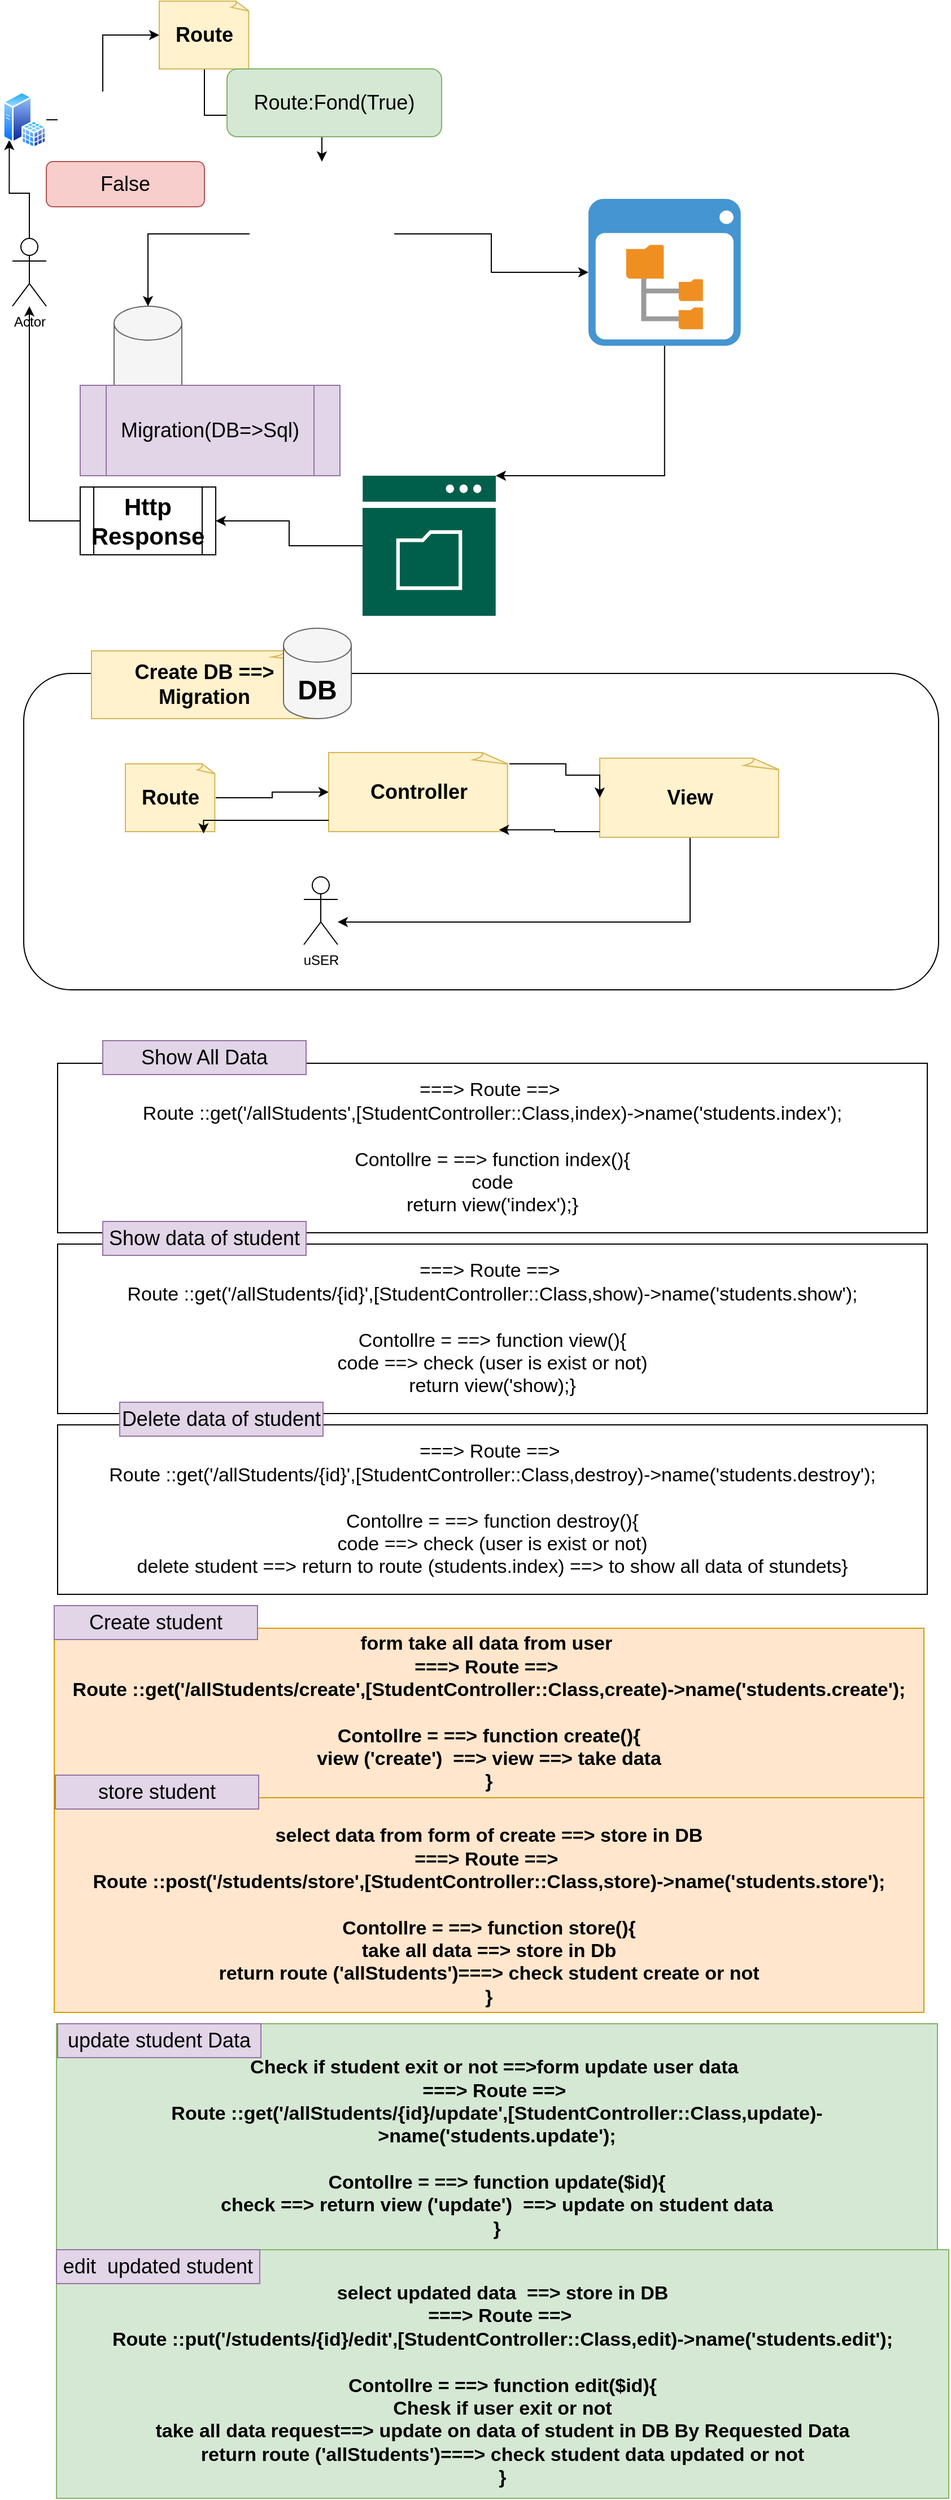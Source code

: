 <mxfile version="26.0.5">
  <diagram name="Page-1" id="fQ-xzuN8cEHuRmv-wpgN">
    <mxGraphModel dx="1050" dy="530" grid="1" gridSize="10" guides="1" tooltips="1" connect="1" arrows="1" fold="1" page="1" pageScale="1" pageWidth="2339" pageHeight="3300" math="0" shadow="0">
      <root>
        <mxCell id="0" />
        <mxCell id="1" parent="0" />
        <mxCell id="c1QbHI2cHVnivCczV5HK-3" style="edgeStyle=orthogonalEdgeStyle;rounded=0;orthogonalLoop=1;jettySize=auto;html=1;entryX=0;entryY=1;entryDx=0;entryDy=0;" edge="1" parent="1" source="c1QbHI2cHVnivCczV5HK-1" target="c1QbHI2cHVnivCczV5HK-2">
          <mxGeometry relative="1" as="geometry" />
        </mxCell>
        <mxCell id="c1QbHI2cHVnivCczV5HK-1" value="Actor" style="shape=umlActor;verticalLabelPosition=bottom;verticalAlign=top;html=1;outlineConnect=0;" vertex="1" parent="1">
          <mxGeometry x="200" y="310" width="30" height="60" as="geometry" />
        </mxCell>
        <mxCell id="c1QbHI2cHVnivCczV5HK-2" value="" style="image;aspect=fixed;perimeter=ellipsePerimeter;html=1;align=center;shadow=0;dashed=0;spacingTop=3;image=img/lib/active_directory/sql_server.svg;" vertex="1" parent="1">
          <mxGeometry x="191.5" y="180" width="38.5" height="50" as="geometry" />
        </mxCell>
        <mxCell id="c1QbHI2cHVnivCczV5HK-7" style="edgeStyle=orthogonalEdgeStyle;rounded=0;orthogonalLoop=1;jettySize=auto;html=1;" edge="1" parent="1" source="c1QbHI2cHVnivCczV5HK-4" target="c1QbHI2cHVnivCczV5HK-5">
          <mxGeometry relative="1" as="geometry" />
        </mxCell>
        <mxCell id="c1QbHI2cHVnivCczV5HK-4" value="&lt;font style=&quot;font-size: 18px;&quot;&gt;&lt;b&gt;Route&lt;/b&gt;&lt;/font&gt;" style="whiteSpace=wrap;html=1;shape=mxgraph.basic.document;fillColor=#fff2cc;strokeColor=#d6b656;" vertex="1" parent="1">
          <mxGeometry x="330" y="100" width="80" height="60" as="geometry" />
        </mxCell>
        <mxCell id="c1QbHI2cHVnivCczV5HK-11" style="edgeStyle=orthogonalEdgeStyle;rounded=0;orthogonalLoop=1;jettySize=auto;html=1;" edge="1" parent="1" source="c1QbHI2cHVnivCczV5HK-5" target="c1QbHI2cHVnivCczV5HK-10">
          <mxGeometry relative="1" as="geometry" />
        </mxCell>
        <mxCell id="c1QbHI2cHVnivCczV5HK-5" value="" style="shape=image;html=1;verticalAlign=top;verticalLabelPosition=bottom;labelBackgroundColor=#ffffff;imageAspect=0;aspect=fixed;image=https://cdn4.iconfinder.com/data/icons/success-filloutline/64/brain-think-brainstorm-creative-idea-128.png" vertex="1" parent="1">
          <mxGeometry x="410" y="242" width="128" height="128" as="geometry" />
        </mxCell>
        <mxCell id="c1QbHI2cHVnivCczV5HK-6" style="edgeStyle=orthogonalEdgeStyle;rounded=0;orthogonalLoop=1;jettySize=auto;html=1;entryX=0;entryY=0.5;entryDx=0;entryDy=0;entryPerimeter=0;" edge="1" parent="1" source="c1QbHI2cHVnivCczV5HK-2" target="c1QbHI2cHVnivCczV5HK-4">
          <mxGeometry relative="1" as="geometry" />
        </mxCell>
        <mxCell id="c1QbHI2cHVnivCczV5HK-8" value="" style="shape=cylinder3;whiteSpace=wrap;html=1;boundedLbl=1;backgroundOutline=1;size=15;fillColor=#f5f5f5;fontColor=#333333;strokeColor=#666666;" vertex="1" parent="1">
          <mxGeometry x="290" y="370" width="60" height="90" as="geometry" />
        </mxCell>
        <mxCell id="c1QbHI2cHVnivCczV5HK-9" style="edgeStyle=orthogonalEdgeStyle;rounded=0;orthogonalLoop=1;jettySize=auto;html=1;entryX=0.5;entryY=0;entryDx=0;entryDy=0;entryPerimeter=0;" edge="1" parent="1" source="c1QbHI2cHVnivCczV5HK-5" target="c1QbHI2cHVnivCczV5HK-8">
          <mxGeometry relative="1" as="geometry" />
        </mxCell>
        <mxCell id="c1QbHI2cHVnivCczV5HK-13" style="edgeStyle=orthogonalEdgeStyle;rounded=0;orthogonalLoop=1;jettySize=auto;html=1;" edge="1" parent="1" source="c1QbHI2cHVnivCczV5HK-10" target="c1QbHI2cHVnivCczV5HK-12">
          <mxGeometry relative="1" as="geometry">
            <Array as="points">
              <mxPoint x="777" y="520" />
            </Array>
          </mxGeometry>
        </mxCell>
        <mxCell id="c1QbHI2cHVnivCczV5HK-10" value="" style="shadow=0;dashed=0;html=1;strokeColor=none;fillColor=#4495D1;labelPosition=center;verticalLabelPosition=bottom;verticalAlign=top;align=center;outlineConnect=0;shape=mxgraph.veeam.2d.file_system_browser;" vertex="1" parent="1">
          <mxGeometry x="710" y="275" width="134.8" height="130" as="geometry" />
        </mxCell>
        <mxCell id="c1QbHI2cHVnivCczV5HK-14" style="edgeStyle=orthogonalEdgeStyle;rounded=0;orthogonalLoop=1;jettySize=auto;html=1;" edge="1" parent="1" source="c1QbHI2cHVnivCczV5HK-12" target="c1QbHI2cHVnivCczV5HK-15">
          <mxGeometry relative="1" as="geometry">
            <mxPoint x="210" y="380" as="targetPoint" />
          </mxGeometry>
        </mxCell>
        <mxCell id="c1QbHI2cHVnivCczV5HK-12" value="" style="sketch=0;pointerEvents=1;shadow=0;dashed=0;html=1;strokeColor=none;fillColor=#005F4B;labelPosition=center;verticalLabelPosition=bottom;verticalAlign=top;align=center;outlineConnect=0;shape=mxgraph.veeam2.file_browser;" vertex="1" parent="1">
          <mxGeometry x="510" y="520" width="118" height="124" as="geometry" />
        </mxCell>
        <mxCell id="c1QbHI2cHVnivCczV5HK-16" style="edgeStyle=orthogonalEdgeStyle;rounded=0;orthogonalLoop=1;jettySize=auto;html=1;" edge="1" parent="1" source="c1QbHI2cHVnivCczV5HK-15" target="c1QbHI2cHVnivCczV5HK-1">
          <mxGeometry relative="1" as="geometry" />
        </mxCell>
        <mxCell id="c1QbHI2cHVnivCczV5HK-15" value="&lt;b&gt;&lt;font style=&quot;font-size: 21px;&quot;&gt;Http Response&lt;/font&gt;&lt;/b&gt;" style="shape=process;whiteSpace=wrap;html=1;backgroundOutline=1;" vertex="1" parent="1">
          <mxGeometry x="260" y="530" width="120" height="60" as="geometry" />
        </mxCell>
        <mxCell id="c1QbHI2cHVnivCczV5HK-17" value="" style="shape=image;html=1;verticalAlign=top;verticalLabelPosition=bottom;labelBackgroundColor=#ffffff;imageAspect=0;aspect=fixed;image=https://cdn0.iconfinder.com/data/icons/call-center-and-service/32/36-404_error-128.png;imageBackground=#FFFFFF;" vertex="1" parent="1">
          <mxGeometry x="240" y="180" width="98" height="98" as="geometry" />
        </mxCell>
        <mxCell id="c1QbHI2cHVnivCczV5HK-18" value="&lt;font style=&quot;font-size: 18px;&quot;&gt;Route:Fond(True)&lt;/font&gt;" style="rounded=1;whiteSpace=wrap;html=1;fillColor=#d5e8d4;strokeColor=#82b366;" vertex="1" parent="1">
          <mxGeometry x="390" y="160" width="190" height="60" as="geometry" />
        </mxCell>
        <mxCell id="c1QbHI2cHVnivCczV5HK-19" value="&lt;span style=&quot;font-size: 18px;&quot;&gt;False&lt;/span&gt;" style="rounded=1;whiteSpace=wrap;html=1;fillColor=#f8cecc;strokeColor=#b85450;" vertex="1" parent="1">
          <mxGeometry x="230" y="242" width="140" height="40" as="geometry" />
        </mxCell>
        <mxCell id="c1QbHI2cHVnivCczV5HK-21" value="&lt;font style=&quot;font-size: 18px;&quot;&gt;Migration(DB=&amp;gt;Sql)&lt;/font&gt;" style="shape=process;whiteSpace=wrap;html=1;backgroundOutline=1;fillColor=#e1d5e7;strokeColor=#9673a6;" vertex="1" parent="1">
          <mxGeometry x="260" y="440" width="230" height="80" as="geometry" />
        </mxCell>
        <mxCell id="c1QbHI2cHVnivCczV5HK-22" value="" style="rounded=1;whiteSpace=wrap;html=1;" vertex="1" parent="1">
          <mxGeometry x="210" y="695" width="810" height="280" as="geometry" />
        </mxCell>
        <mxCell id="c1QbHI2cHVnivCczV5HK-25" style="edgeStyle=orthogonalEdgeStyle;rounded=0;orthogonalLoop=1;jettySize=auto;html=1;" edge="1" parent="1" source="c1QbHI2cHVnivCczV5HK-23" target="c1QbHI2cHVnivCczV5HK-24">
          <mxGeometry relative="1" as="geometry" />
        </mxCell>
        <mxCell id="c1QbHI2cHVnivCczV5HK-23" value="&lt;font style=&quot;font-size: 18px;&quot;&gt;&lt;b&gt;Route&lt;/b&gt;&lt;/font&gt;" style="whiteSpace=wrap;html=1;shape=mxgraph.basic.document;fillColor=#fff2cc;strokeColor=#d6b656;" vertex="1" parent="1">
          <mxGeometry x="300" y="775" width="80" height="60" as="geometry" />
        </mxCell>
        <mxCell id="c1QbHI2cHVnivCczV5HK-24" value="&lt;span style=&quot;font-size: 18px;&quot;&gt;&lt;b&gt;Controller&lt;/b&gt;&lt;/span&gt;" style="whiteSpace=wrap;html=1;shape=mxgraph.basic.document;fillColor=#fff2cc;strokeColor=#d6b656;" vertex="1" parent="1">
          <mxGeometry x="480" y="765" width="160" height="70" as="geometry" />
        </mxCell>
        <mxCell id="c1QbHI2cHVnivCczV5HK-26" style="edgeStyle=orthogonalEdgeStyle;rounded=0;orthogonalLoop=1;jettySize=auto;html=1;entryX=0.865;entryY=1.027;entryDx=0;entryDy=0;entryPerimeter=0;" edge="1" parent="1" source="c1QbHI2cHVnivCczV5HK-24" target="c1QbHI2cHVnivCczV5HK-23">
          <mxGeometry relative="1" as="geometry">
            <Array as="points">
              <mxPoint x="369" y="825" />
            </Array>
          </mxGeometry>
        </mxCell>
        <mxCell id="c1QbHI2cHVnivCczV5HK-31" style="edgeStyle=orthogonalEdgeStyle;rounded=0;orthogonalLoop=1;jettySize=auto;html=1;" edge="1" parent="1" source="c1QbHI2cHVnivCczV5HK-27" target="c1QbHI2cHVnivCczV5HK-22">
          <mxGeometry relative="1" as="geometry">
            <Array as="points">
              <mxPoint x="490" y="925" />
              <mxPoint x="490" y="925" />
            </Array>
          </mxGeometry>
        </mxCell>
        <mxCell id="c1QbHI2cHVnivCczV5HK-33" style="edgeStyle=orthogonalEdgeStyle;rounded=0;orthogonalLoop=1;jettySize=auto;html=1;" edge="1" parent="1" source="c1QbHI2cHVnivCczV5HK-27" target="c1QbHI2cHVnivCczV5HK-22">
          <mxGeometry relative="1" as="geometry">
            <Array as="points">
              <mxPoint x="550" y="945" />
              <mxPoint x="550" y="945" />
            </Array>
          </mxGeometry>
        </mxCell>
        <mxCell id="c1QbHI2cHVnivCczV5HK-35" style="edgeStyle=orthogonalEdgeStyle;rounded=0;orthogonalLoop=1;jettySize=auto;html=1;" edge="1" parent="1" source="c1QbHI2cHVnivCczV5HK-27" target="c1QbHI2cHVnivCczV5HK-32">
          <mxGeometry relative="1" as="geometry">
            <Array as="points">
              <mxPoint x="800" y="915" />
            </Array>
          </mxGeometry>
        </mxCell>
        <mxCell id="c1QbHI2cHVnivCczV5HK-27" value="&lt;span style=&quot;font-size: 18px;&quot;&gt;&lt;b&gt;View&lt;/b&gt;&lt;/span&gt;" style="whiteSpace=wrap;html=1;shape=mxgraph.basic.document;fillColor=#fff2cc;strokeColor=#d6b656;" vertex="1" parent="1">
          <mxGeometry x="720" y="770" width="160" height="70" as="geometry" />
        </mxCell>
        <mxCell id="c1QbHI2cHVnivCczV5HK-28" style="edgeStyle=orthogonalEdgeStyle;rounded=0;orthogonalLoop=1;jettySize=auto;html=1;entryX=0;entryY=0.5;entryDx=0;entryDy=0;entryPerimeter=0;" edge="1" parent="1" source="c1QbHI2cHVnivCczV5HK-24" target="c1QbHI2cHVnivCczV5HK-27">
          <mxGeometry relative="1" as="geometry">
            <Array as="points">
              <mxPoint x="690" y="775" />
              <mxPoint x="690" y="785" />
              <mxPoint x="720" y="785" />
            </Array>
          </mxGeometry>
        </mxCell>
        <mxCell id="c1QbHI2cHVnivCczV5HK-29" value="&lt;span style=&quot;font-size: 18px;&quot;&gt;&lt;b&gt;Create DB ==&amp;gt; Migration&lt;/b&gt;&lt;/span&gt;" style="whiteSpace=wrap;html=1;shape=mxgraph.basic.document;fillColor=#fff2cc;strokeColor=#d6b656;" vertex="1" parent="1">
          <mxGeometry x="270" y="675" width="200" height="60" as="geometry" />
        </mxCell>
        <mxCell id="c1QbHI2cHVnivCczV5HK-30" style="edgeStyle=orthogonalEdgeStyle;rounded=0;orthogonalLoop=1;jettySize=auto;html=1;entryX=0.942;entryY=0.977;entryDx=0;entryDy=0;entryPerimeter=0;" edge="1" parent="1" source="c1QbHI2cHVnivCczV5HK-27" target="c1QbHI2cHVnivCczV5HK-24">
          <mxGeometry relative="1" as="geometry">
            <Array as="points">
              <mxPoint x="680" y="835" />
              <mxPoint x="680" y="833" />
            </Array>
          </mxGeometry>
        </mxCell>
        <mxCell id="c1QbHI2cHVnivCczV5HK-32" value="uSER" style="shape=umlActor;verticalLabelPosition=bottom;verticalAlign=top;html=1;outlineConnect=0;" vertex="1" parent="1">
          <mxGeometry x="458" y="875" width="30" height="60" as="geometry" />
        </mxCell>
        <mxCell id="c1QbHI2cHVnivCczV5HK-36" value="" style="shape=cylinder3;whiteSpace=wrap;html=1;boundedLbl=1;backgroundOutline=1;size=15;fillColor=#f5f5f5;fontColor=#333333;strokeColor=#666666;" vertex="1" parent="1">
          <mxGeometry x="440" y="655" width="60" height="80" as="geometry" />
        </mxCell>
        <mxCell id="c1QbHI2cHVnivCczV5HK-37" value="&lt;font style=&quot;font-size: 24px;&quot;&gt;&lt;b&gt;DB&lt;/b&gt;&lt;/font&gt;" style="text;html=1;align=center;verticalAlign=middle;whiteSpace=wrap;rounded=0;" vertex="1" parent="1">
          <mxGeometry x="440" y="695" width="60" height="30" as="geometry" />
        </mxCell>
        <mxCell id="c1QbHI2cHVnivCczV5HK-38" value="&lt;font style=&quot;font-size: 17px;&quot;&gt;===&amp;gt; Route ==&amp;gt;&amp;nbsp;&lt;br&gt;Route ::get(&#39;/allStudents&#39;,[StudentController::Class,index)-&amp;gt;name(&#39;students.index&#39;);&lt;/font&gt;&lt;div&gt;&lt;font style=&quot;font-size: 17px;&quot;&gt;&lt;br&gt;&lt;/font&gt;&lt;/div&gt;&lt;div&gt;&lt;font style=&quot;font-size: 17px;&quot;&gt;Contollre = ==&amp;gt; function index(){&lt;/font&gt;&lt;/div&gt;&lt;div&gt;&lt;font style=&quot;font-size: 17px;&quot;&gt;code &lt;br&gt;return view(&#39;index&#39;);}&lt;/font&gt;&lt;/div&gt;" style="rounded=0;whiteSpace=wrap;html=1;" vertex="1" parent="1">
          <mxGeometry x="240" y="1040" width="770" height="150" as="geometry" />
        </mxCell>
        <mxCell id="c1QbHI2cHVnivCczV5HK-39" value="&lt;font style=&quot;font-size: 18px;&quot;&gt;Show All Data&lt;/font&gt;" style="text;html=1;align=center;verticalAlign=middle;whiteSpace=wrap;rounded=0;fillColor=#e1d5e7;strokeColor=#9673a6;" vertex="1" parent="1">
          <mxGeometry x="280" y="1020" width="180" height="30" as="geometry" />
        </mxCell>
        <mxCell id="c1QbHI2cHVnivCczV5HK-40" value="&lt;font style=&quot;font-size: 17px;&quot;&gt;===&amp;gt; Route ==&amp;gt;&amp;nbsp;&lt;br&gt;Route ::get(&#39;/allStudents/{id}&#39;,[StudentController::Class,show)-&amp;gt;name(&#39;students.show&#39;);&lt;/font&gt;&lt;div&gt;&lt;font style=&quot;font-size: 17px;&quot;&gt;&lt;br&gt;&lt;/font&gt;&lt;/div&gt;&lt;div&gt;&lt;font style=&quot;font-size: 17px;&quot;&gt;Contollre = ==&amp;gt; function view(){&lt;/font&gt;&lt;/div&gt;&lt;div&gt;&lt;font style=&quot;font-size: 17px;&quot;&gt;code ==&amp;gt; check (user is exist or not)&lt;br&gt;return view(&#39;show);}&lt;/font&gt;&lt;/div&gt;" style="rounded=0;whiteSpace=wrap;html=1;" vertex="1" parent="1">
          <mxGeometry x="240" y="1200" width="770" height="150" as="geometry" />
        </mxCell>
        <mxCell id="c1QbHI2cHVnivCczV5HK-41" value="&lt;font style=&quot;font-size: 18px;&quot;&gt;Show data of student&lt;/font&gt;" style="text;html=1;align=center;verticalAlign=middle;whiteSpace=wrap;rounded=0;fillColor=#e1d5e7;strokeColor=#9673a6;" vertex="1" parent="1">
          <mxGeometry x="280" y="1180" width="180" height="30" as="geometry" />
        </mxCell>
        <mxCell id="c1QbHI2cHVnivCczV5HK-42" value="&lt;font style=&quot;font-size: 17px;&quot;&gt;===&amp;gt; Route ==&amp;gt;&amp;nbsp;&lt;br&gt;Route ::get(&#39;/allStudents/{id}&#39;,[StudentController::Class,destroy)-&amp;gt;name(&#39;students.destroy&#39;);&lt;/font&gt;&lt;div&gt;&lt;font style=&quot;font-size: 17px;&quot;&gt;&lt;br&gt;&lt;/font&gt;&lt;/div&gt;&lt;div&gt;&lt;font style=&quot;font-size: 17px;&quot;&gt;Contollre = ==&amp;gt; function destroy(){&lt;/font&gt;&lt;/div&gt;&lt;div&gt;&lt;font style=&quot;font-size: 17px;&quot;&gt;code ==&amp;gt; check (user is exist or not)&lt;br&gt;delete student ==&amp;gt; return to route (students.index) ==&amp;gt; to show all data of stundets}&lt;/font&gt;&lt;/div&gt;" style="rounded=0;whiteSpace=wrap;html=1;" vertex="1" parent="1">
          <mxGeometry x="240" y="1360" width="770" height="150" as="geometry" />
        </mxCell>
        <mxCell id="c1QbHI2cHVnivCczV5HK-43" value="&lt;font style=&quot;font-size: 18px;&quot;&gt;Delete data of student&lt;/font&gt;" style="text;html=1;align=center;verticalAlign=middle;whiteSpace=wrap;rounded=0;fillColor=#e1d5e7;strokeColor=#9673a6;" vertex="1" parent="1">
          <mxGeometry x="295" y="1340" width="180" height="30" as="geometry" />
        </mxCell>
        <mxCell id="c1QbHI2cHVnivCczV5HK-44" value="&lt;font style=&quot;font-size: 17px; color: rgb(0, 0, 0);&quot;&gt;&lt;b&gt;form take all data from user&amp;nbsp;&lt;br&gt;===&amp;gt; Route ==&amp;gt;&amp;nbsp;&lt;br&gt;Route ::get(&#39;/allStudents/create&#39;,[StudentController::Class,create)-&amp;gt;name(&#39;students.create&#39;);&lt;/b&gt;&lt;/font&gt;&lt;div&gt;&lt;font style=&quot;font-size: 17px; color: rgb(0, 0, 0);&quot;&gt;&lt;b&gt;&lt;br&gt;&lt;/b&gt;&lt;/font&gt;&lt;/div&gt;&lt;div&gt;&lt;font style=&quot;font-size: 17px; color: rgb(0, 0, 0);&quot;&gt;&lt;b&gt;Contollre = ==&amp;gt; function create(){&lt;/b&gt;&lt;/font&gt;&lt;/div&gt;&lt;div&gt;&lt;font style=&quot;font-size: 17px; color: rgb(0, 0, 0);&quot;&gt;&lt;b&gt;view (&#39;create&#39;)&amp;nbsp; ==&amp;gt; view ==&amp;gt; take data&lt;/b&gt;&lt;/font&gt;&lt;/div&gt;&lt;div&gt;&lt;font style=&quot;font-size: 17px; color: rgb(0, 0, 0);&quot;&gt;&lt;b&gt;}&lt;/b&gt;&lt;/font&gt;&lt;/div&gt;" style="rounded=0;whiteSpace=wrap;html=1;fillColor=#ffe6cc;fontColor=#333333;strokeColor=#d79b00;" vertex="1" parent="1">
          <mxGeometry x="237" y="1540" width="770" height="150" as="geometry" />
        </mxCell>
        <mxCell id="c1QbHI2cHVnivCczV5HK-45" value="&lt;font style=&quot;font-size: 18px;&quot;&gt;Create student&lt;/font&gt;" style="text;html=1;align=center;verticalAlign=middle;whiteSpace=wrap;rounded=0;fillColor=#e1d5e7;strokeColor=#9673a6;" vertex="1" parent="1">
          <mxGeometry x="237" y="1520" width="180" height="30" as="geometry" />
        </mxCell>
        <mxCell id="c1QbHI2cHVnivCczV5HK-46" value="&lt;font style=&quot;font-size: 17px; color: rgb(0, 0, 0);&quot;&gt;&lt;b&gt;&lt;br&gt;select data from form of create ==&amp;gt; store in DB&lt;br&gt;===&amp;gt; Route ==&amp;gt;&amp;nbsp;&lt;br&gt;Route ::post(&#39;/students/store&#39;,[StudentController::Class,store)-&amp;gt;name(&#39;students.store&#39;);&lt;/b&gt;&lt;/font&gt;&lt;div&gt;&lt;font style=&quot;font-size: 17px; color: rgb(0, 0, 0);&quot;&gt;&lt;b&gt;&lt;br&gt;&lt;/b&gt;&lt;/font&gt;&lt;/div&gt;&lt;div&gt;&lt;font style=&quot;font-size: 17px; color: rgb(0, 0, 0);&quot;&gt;&lt;b&gt;Contollre = ==&amp;gt; function store(){&lt;/b&gt;&lt;/font&gt;&lt;/div&gt;&lt;div&gt;&lt;span style=&quot;font-size: 17px; background-color: transparent;&quot;&gt;&lt;font style=&quot;color: rgb(0, 0, 0);&quot;&gt;&lt;b&gt;take all data ==&amp;gt; store in Db&lt;br&gt;return route (&#39;allStudents&#39;)===&amp;gt; check student create or not&lt;/b&gt;&lt;/font&gt;&lt;/span&gt;&lt;/div&gt;&lt;div&gt;&lt;span style=&quot;font-size: 17px; background-color: transparent;&quot;&gt;&lt;font style=&quot;color: rgb(0, 0, 0);&quot;&gt;&lt;b&gt;}&lt;/b&gt;&lt;/font&gt;&lt;/span&gt;&lt;/div&gt;" style="rounded=0;whiteSpace=wrap;html=1;fillColor=#ffe6cc;fontColor=#333333;strokeColor=#d79b00;" vertex="1" parent="1">
          <mxGeometry x="237" y="1690" width="770" height="190" as="geometry" />
        </mxCell>
        <mxCell id="c1QbHI2cHVnivCczV5HK-47" value="&lt;font style=&quot;font-size: 18px;&quot;&gt;store student&lt;/font&gt;" style="text;html=1;align=center;verticalAlign=middle;whiteSpace=wrap;rounded=0;fillColor=#e1d5e7;strokeColor=#9673a6;" vertex="1" parent="1">
          <mxGeometry x="238" y="1670" width="180" height="30" as="geometry" />
        </mxCell>
        <mxCell id="c1QbHI2cHVnivCczV5HK-48" value="&lt;font style=&quot;font-size: 17px; color: rgb(0, 0, 0);&quot;&gt;&lt;b&gt;&lt;br&gt;Check if student exit or not ==&amp;gt;form update user data&amp;nbsp;&lt;br&gt;===&amp;gt; Route ==&amp;gt;&amp;nbsp;&lt;br&gt;Route ::get(&#39;/allStudents/{id}/update&#39;,[StudentController::Class,update)-&amp;gt;name(&#39;students.update&#39;);&lt;/b&gt;&lt;/font&gt;&lt;div&gt;&lt;font style=&quot;font-size: 17px; color: rgb(0, 0, 0);&quot;&gt;&lt;b&gt;&lt;br&gt;&lt;/b&gt;&lt;/font&gt;&lt;/div&gt;&lt;div&gt;&lt;font style=&quot;font-size: 17px; color: rgb(0, 0, 0);&quot;&gt;&lt;b&gt;Contollre = ==&amp;gt; function update($id){&lt;/b&gt;&lt;/font&gt;&lt;/div&gt;&lt;div&gt;&lt;font style=&quot;font-size: 17px; color: rgb(0, 0, 0);&quot;&gt;&lt;b&gt;check ==&amp;gt; return&amp;nbsp;&lt;/b&gt;&lt;/font&gt;&lt;b style=&quot;color: light-dark(rgb(0, 0, 0), rgb(237, 237, 237)); font-size: 17px; background-color: transparent;&quot;&gt;view (&#39;update&#39;)&amp;nbsp; ==&amp;gt; update on student data&lt;/b&gt;&lt;/div&gt;&lt;div&gt;&lt;font style=&quot;font-size: 17px; color: rgb(0, 0, 0);&quot;&gt;&lt;b&gt;}&lt;/b&gt;&lt;/font&gt;&lt;/div&gt;" style="rounded=0;whiteSpace=wrap;html=1;fillColor=#d5e8d4;strokeColor=#82b366;" vertex="1" parent="1">
          <mxGeometry x="239" y="1890" width="780" height="200" as="geometry" />
        </mxCell>
        <mxCell id="c1QbHI2cHVnivCczV5HK-49" value="&lt;font style=&quot;font-size: 18px;&quot;&gt;update student Data&lt;/font&gt;" style="text;html=1;align=center;verticalAlign=middle;whiteSpace=wrap;rounded=0;fillColor=#e1d5e7;strokeColor=#9673a6;" vertex="1" parent="1">
          <mxGeometry x="240" y="1890" width="180" height="30" as="geometry" />
        </mxCell>
        <mxCell id="c1QbHI2cHVnivCczV5HK-50" value="&lt;font style=&quot;font-size: 17px; color: rgb(0, 0, 0);&quot;&gt;&lt;b&gt;&lt;br&gt;select updated data&amp;nbsp; ==&amp;gt; store in DB&lt;br&gt;===&amp;gt; Route ==&amp;gt;&amp;nbsp;&lt;br&gt;Route ::put(&#39;/students/{id}/edit&#39;,[StudentController::Class,edit)-&amp;gt;name(&#39;students.edit&#39;);&lt;/b&gt;&lt;/font&gt;&lt;div&gt;&lt;font style=&quot;font-size: 17px; color: rgb(0, 0, 0);&quot;&gt;&lt;b&gt;&lt;br&gt;&lt;/b&gt;&lt;/font&gt;&lt;/div&gt;&lt;div&gt;&lt;font style=&quot;font-size: 17px; color: rgb(0, 0, 0);&quot;&gt;&lt;b&gt;Contollre = ==&amp;gt; function edit($id){&lt;/b&gt;&lt;/font&gt;&lt;/div&gt;&lt;div&gt;&lt;span style=&quot;font-size: 17px; background-color: transparent;&quot;&gt;&lt;font style=&quot;color: rgb(0, 0, 0);&quot;&gt;&lt;b&gt;Chesk if user exit or not&lt;br&gt;take all data request==&amp;gt; update on data of student in DB By Requested Data&lt;br&gt;return route (&#39;allStudents&#39;)===&amp;gt; check student data updated or not&lt;/b&gt;&lt;/font&gt;&lt;/span&gt;&lt;/div&gt;&lt;div&gt;&lt;span style=&quot;font-size: 17px; background-color: transparent;&quot;&gt;&lt;font style=&quot;color: rgb(0, 0, 0);&quot;&gt;&lt;b&gt;}&lt;/b&gt;&lt;/font&gt;&lt;/span&gt;&lt;/div&gt;" style="rounded=0;whiteSpace=wrap;html=1;fillColor=#d5e8d4;strokeColor=#82b366;" vertex="1" parent="1">
          <mxGeometry x="239" y="2090" width="790" height="220" as="geometry" />
        </mxCell>
        <mxCell id="c1QbHI2cHVnivCczV5HK-51" value="&lt;font style=&quot;font-size: 18px;&quot;&gt;edit&amp;nbsp; updated student&lt;/font&gt;" style="text;html=1;align=center;verticalAlign=middle;whiteSpace=wrap;rounded=0;fillColor=#e1d5e7;strokeColor=#9673a6;" vertex="1" parent="1">
          <mxGeometry x="239" y="2090" width="180" height="30" as="geometry" />
        </mxCell>
      </root>
    </mxGraphModel>
  </diagram>
</mxfile>
